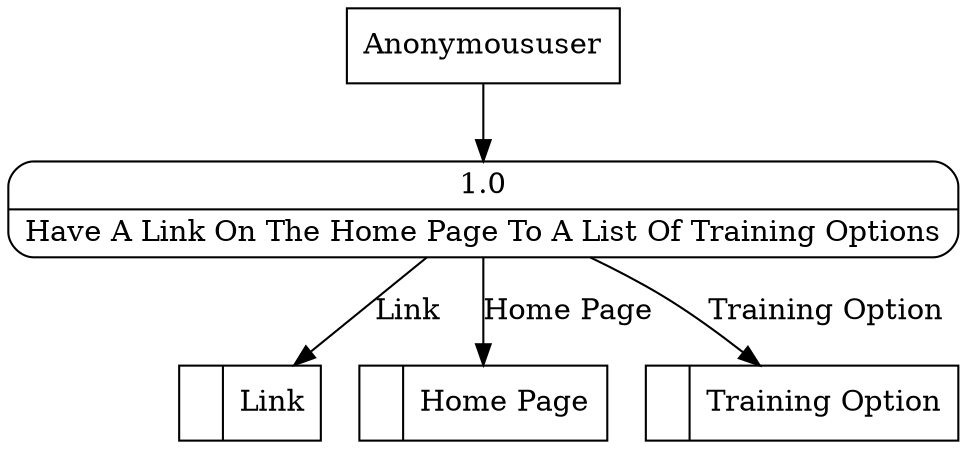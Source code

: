 digraph dfd2{ 
node[shape=record]
200 [label="<f0>  |<f1> Link " ];
201 [label="<f0>  |<f1> Home Page " ];
202 [label="<f0>  |<f1> Training Option " ];
203 [label="Anonymoususer" shape=box];
204 [label="{<f0> 1.0|<f1> Have A Link On The Home Page To A List Of Training Options }" shape=Mrecord];
203 -> 204
204 -> 200 [label="Link"]
204 -> 201 [label="Home Page"]
204 -> 202 [label="Training Option"]
}